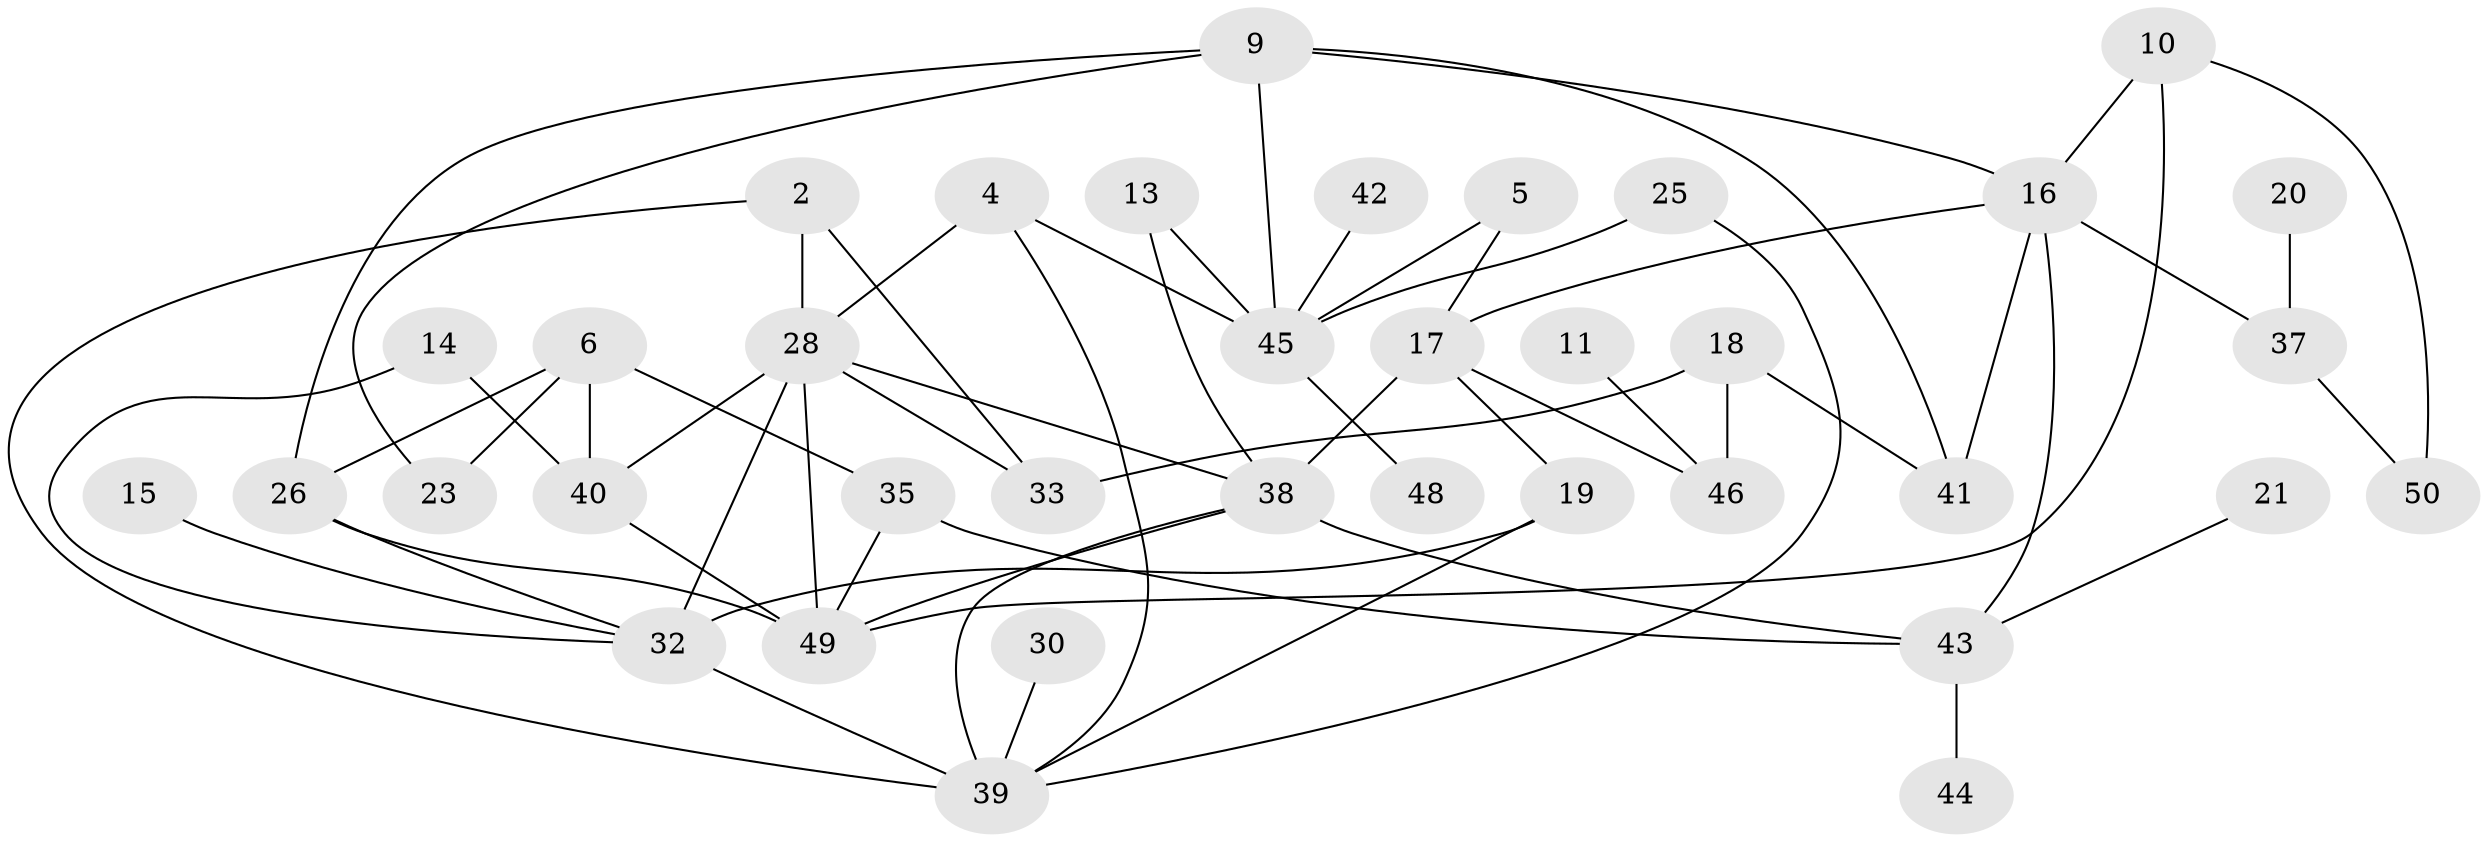 // original degree distribution, {1: 0.18181818181818182, 0: 0.12121212121212122, 3: 0.2727272727272727, 2: 0.2222222222222222, 6: 0.010101010101010102, 4: 0.1414141414141414, 5: 0.050505050505050504}
// Generated by graph-tools (version 1.1) at 2025/49/03/09/25 03:49:14]
// undirected, 37 vertices, 61 edges
graph export_dot {
graph [start="1"]
  node [color=gray90,style=filled];
  2;
  4;
  5;
  6;
  9;
  10;
  11;
  13;
  14;
  15;
  16;
  17;
  18;
  19;
  20;
  21;
  23;
  25;
  26;
  28;
  30;
  32;
  33;
  35;
  37;
  38;
  39;
  40;
  41;
  42;
  43;
  44;
  45;
  46;
  48;
  49;
  50;
  2 -- 28 [weight=1.0];
  2 -- 33 [weight=1.0];
  2 -- 39 [weight=1.0];
  4 -- 28 [weight=1.0];
  4 -- 39 [weight=1.0];
  4 -- 45 [weight=1.0];
  5 -- 17 [weight=1.0];
  5 -- 45 [weight=1.0];
  6 -- 23 [weight=1.0];
  6 -- 26 [weight=1.0];
  6 -- 35 [weight=1.0];
  6 -- 40 [weight=1.0];
  9 -- 16 [weight=1.0];
  9 -- 23 [weight=1.0];
  9 -- 26 [weight=1.0];
  9 -- 41 [weight=1.0];
  9 -- 45 [weight=1.0];
  10 -- 16 [weight=1.0];
  10 -- 49 [weight=1.0];
  10 -- 50 [weight=1.0];
  11 -- 46 [weight=1.0];
  13 -- 38 [weight=1.0];
  13 -- 45 [weight=1.0];
  14 -- 32 [weight=1.0];
  14 -- 40 [weight=1.0];
  15 -- 32 [weight=1.0];
  16 -- 17 [weight=1.0];
  16 -- 37 [weight=1.0];
  16 -- 41 [weight=1.0];
  16 -- 43 [weight=1.0];
  17 -- 19 [weight=1.0];
  17 -- 38 [weight=1.0];
  17 -- 46 [weight=1.0];
  18 -- 33 [weight=1.0];
  18 -- 41 [weight=1.0];
  18 -- 46 [weight=1.0];
  19 -- 32 [weight=1.0];
  19 -- 39 [weight=1.0];
  20 -- 37 [weight=1.0];
  21 -- 43 [weight=1.0];
  25 -- 39 [weight=1.0];
  25 -- 45 [weight=2.0];
  26 -- 32 [weight=1.0];
  26 -- 49 [weight=1.0];
  28 -- 32 [weight=1.0];
  28 -- 33 [weight=1.0];
  28 -- 38 [weight=1.0];
  28 -- 40 [weight=1.0];
  28 -- 49 [weight=1.0];
  30 -- 39 [weight=1.0];
  32 -- 39 [weight=2.0];
  35 -- 43 [weight=2.0];
  35 -- 49 [weight=1.0];
  37 -- 50 [weight=1.0];
  38 -- 39 [weight=1.0];
  38 -- 43 [weight=1.0];
  38 -- 49 [weight=2.0];
  40 -- 49 [weight=1.0];
  42 -- 45 [weight=1.0];
  43 -- 44 [weight=1.0];
  45 -- 48 [weight=1.0];
}
